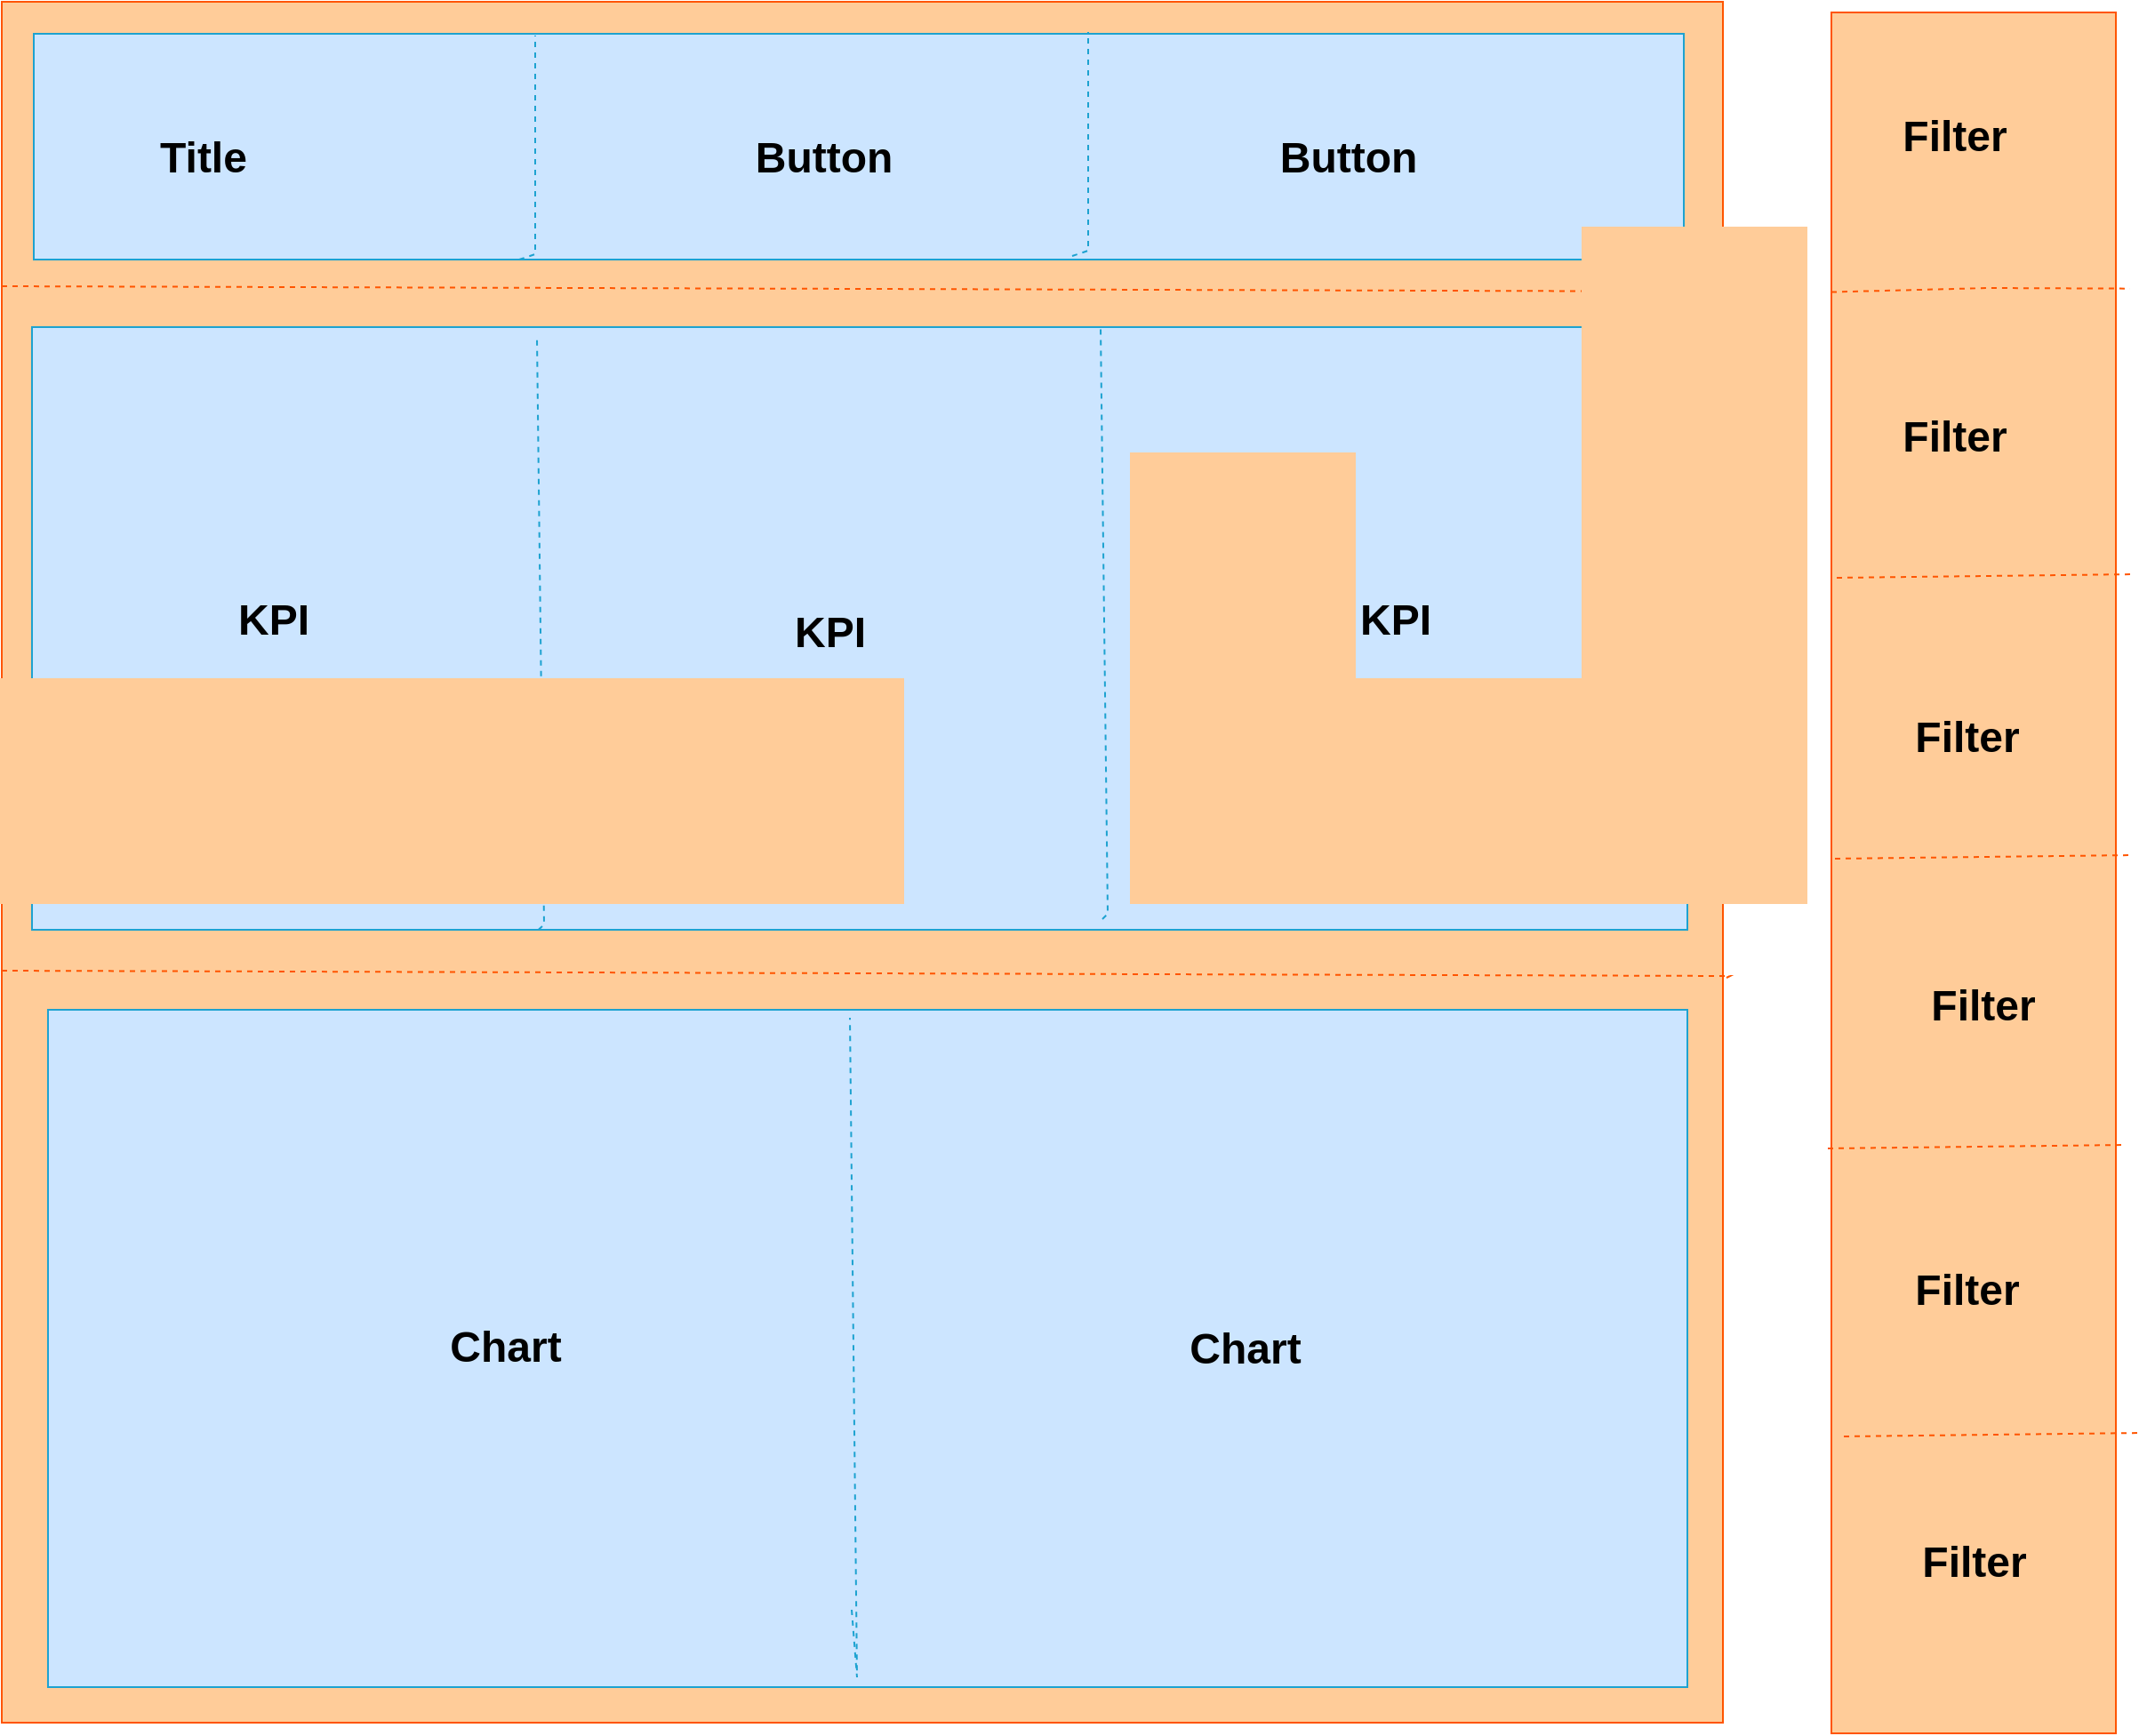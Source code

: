 <mxfile version="28.1.2">
  <diagram name="Page-1" id="457ypzttXWda-eYi_R_y">
    <mxGraphModel dx="932" dy="1695" grid="0" gridSize="10" guides="1" tooltips="1" connect="1" arrows="1" fold="1" page="1" pageScale="1" pageWidth="850" pageHeight="1100" math="0" shadow="0">
      <root>
        <mxCell id="0" />
        <mxCell id="1" parent="0" />
        <mxCell id="zbEnyVfBedPuxn5ER8I3-1" value="" style="whiteSpace=wrap;html=1;aspect=fixed;strokeColor=#FF5500;fillColor=#FFCC99;" parent="1" vertex="1">
          <mxGeometry x="141" y="-229" width="968" height="968" as="geometry" />
        </mxCell>
        <mxCell id="zbEnyVfBedPuxn5ER8I3-5" value="" style="endArrow=none;dashed=1;html=1;rounded=0;strokeColor=#FF5500;" parent="1" target="zbEnyVfBedPuxn5ER8I3-1" edge="1">
          <mxGeometry width="50" height="50" relative="1" as="geometry">
            <mxPoint x="141" y="-69" as="sourcePoint" />
            <mxPoint x="191" y="-119" as="targetPoint" />
            <Array as="points">
              <mxPoint x="1113" y="-66" />
            </Array>
          </mxGeometry>
        </mxCell>
        <mxCell id="zbEnyVfBedPuxn5ER8I3-6" value="" style="endArrow=none;dashed=1;html=1;rounded=0;strokeColor=#FF5500;" parent="1" edge="1">
          <mxGeometry width="50" height="50" relative="1" as="geometry">
            <mxPoint x="141" y="316" as="sourcePoint" />
            <mxPoint x="1111" y="320" as="targetPoint" />
            <Array as="points">
              <mxPoint x="1113" y="319" />
            </Array>
          </mxGeometry>
        </mxCell>
        <mxCell id="zbEnyVfBedPuxn5ER8I3-7" value="" style="verticalLabelPosition=bottom;verticalAlign=top;html=1;shape=mxgraph.basic.rect;fillColor2=none;strokeWidth=1;size=20;indent=5;strokeColor=#1DA2D0;fillColor=#CCE5FF;" parent="1" vertex="1">
          <mxGeometry x="159" y="-211" width="928" height="127" as="geometry" />
        </mxCell>
        <mxCell id="zbEnyVfBedPuxn5ER8I3-9" value="" style="endArrow=none;dashed=1;html=1;rounded=0;strokeColor=#1DA2D0;" parent="1" source="zbEnyVfBedPuxn5ER8I3-7" edge="1">
          <mxGeometry width="50" height="50" relative="1" as="geometry">
            <mxPoint x="391" y="-160" as="sourcePoint" />
            <mxPoint x="441" y="-210" as="targetPoint" />
            <Array as="points">
              <mxPoint x="441" y="-87" />
            </Array>
          </mxGeometry>
        </mxCell>
        <mxCell id="zbEnyVfBedPuxn5ER8I3-10" value="" style="endArrow=none;dashed=1;html=1;rounded=0;strokeColor=#1DA2D0;" parent="1" edge="1">
          <mxGeometry width="50" height="50" relative="1" as="geometry">
            <mxPoint x="743" y="-86" as="sourcePoint" />
            <mxPoint x="752" y="-212" as="targetPoint" />
            <Array as="points">
              <mxPoint x="752" y="-89" />
            </Array>
          </mxGeometry>
        </mxCell>
        <mxCell id="zbEnyVfBedPuxn5ER8I3-11" value="Title" style="text;strokeColor=none;fillColor=none;html=1;fontSize=24;fontStyle=1;verticalAlign=middle;align=center;" parent="1" vertex="1">
          <mxGeometry x="204" y="-161" width="100" height="40" as="geometry" />
        </mxCell>
        <mxCell id="zbEnyVfBedPuxn5ER8I3-12" value="Button" style="text;strokeColor=none;fillColor=none;html=1;fontSize=24;fontStyle=1;verticalAlign=middle;align=center;" parent="1" vertex="1">
          <mxGeometry x="553" y="-161" width="100" height="40" as="geometry" />
        </mxCell>
        <mxCell id="zbEnyVfBedPuxn5ER8I3-13" value="Button" style="text;strokeColor=none;fillColor=none;html=1;fontSize=24;fontStyle=1;verticalAlign=middle;align=center;" parent="1" vertex="1">
          <mxGeometry x="848" y="-161" width="100" height="40" as="geometry" />
        </mxCell>
        <mxCell id="zbEnyVfBedPuxn5ER8I3-14" value="" style="rounded=0;whiteSpace=wrap;html=1;strokeColor=#1DA2D0;fillColor=#CCE5FF;" parent="1" vertex="1">
          <mxGeometry x="158" y="-46" width="931" height="339" as="geometry" />
        </mxCell>
        <mxCell id="zbEnyVfBedPuxn5ER8I3-15" value="" style="endArrow=none;dashed=1;html=1;rounded=0;strokeColor=#1DA2D0;" parent="1" source="zbEnyVfBedPuxn5ER8I3-14" edge="1">
          <mxGeometry width="50" height="50" relative="1" as="geometry">
            <mxPoint x="433" y="86" as="sourcePoint" />
            <mxPoint x="442" y="-40" as="targetPoint" />
            <Array as="points">
              <mxPoint x="446" y="290" />
            </Array>
          </mxGeometry>
        </mxCell>
        <mxCell id="zbEnyVfBedPuxn5ER8I3-17" value="" style="endArrow=none;dashed=1;html=1;rounded=0;strokeColor=#1DA2D0;" parent="1" edge="1">
          <mxGeometry width="50" height="50" relative="1" as="geometry">
            <mxPoint x="760" y="287" as="sourcePoint" />
            <mxPoint x="759" y="-46" as="targetPoint" />
            <Array as="points">
              <mxPoint x="763" y="284" />
            </Array>
          </mxGeometry>
        </mxCell>
        <mxCell id="zbEnyVfBedPuxn5ER8I3-18" value="&lt;b&gt;&lt;font style=&quot;font-size: 24px;&quot;&gt;KPI&lt;/font&gt;&lt;/b&gt;" style="text;html=1;align=center;verticalAlign=middle;whiteSpace=wrap;rounded=0;" parent="1" vertex="1">
          <mxGeometry x="224" y="70" width="140" height="97" as="geometry" />
        </mxCell>
        <mxCell id="zbEnyVfBedPuxn5ER8I3-19" value="&lt;b&gt;&lt;font style=&quot;font-size: 24px;&quot;&gt;KPI&lt;/font&gt;&lt;/b&gt;" style="text;html=1;align=center;verticalAlign=middle;whiteSpace=wrap;rounded=0;" parent="1" vertex="1">
          <mxGeometry x="537" y="77" width="140" height="97" as="geometry" />
        </mxCell>
        <mxCell id="zbEnyVfBedPuxn5ER8I3-20" value="&lt;b&gt;&lt;font style=&quot;font-size: 24px;&quot;&gt;KPI&lt;/font&gt;&lt;/b&gt;" style="text;html=1;align=center;verticalAlign=middle;whiteSpace=wrap;rounded=0;" parent="1" vertex="1">
          <mxGeometry x="855" y="70" width="140" height="97" as="geometry" />
        </mxCell>
        <mxCell id="zbEnyVfBedPuxn5ER8I3-23" value="" style="rounded=0;whiteSpace=wrap;html=1;strokeColor=#1DA2D0;fillColor=#CCE5FF;" parent="1" vertex="1">
          <mxGeometry x="167" y="338" width="922" height="381" as="geometry" />
        </mxCell>
        <mxCell id="zbEnyVfBedPuxn5ER8I3-24" value="" style="endArrow=none;dashed=1;html=1;rounded=0;strokeColor=#1DA2D0;" parent="1" edge="1">
          <mxGeometry width="50" height="50" relative="1" as="geometry">
            <mxPoint x="619" y="675.5" as="sourcePoint" />
            <mxPoint x="618" y="342.5" as="targetPoint" />
            <Array as="points">
              <mxPoint x="622" y="713.5" />
            </Array>
          </mxGeometry>
        </mxCell>
        <mxCell id="zbEnyVfBedPuxn5ER8I3-26" value="&lt;font style=&quot;font-size: 24px;&quot;&gt;Chart&lt;/font&gt;" style="text;strokeColor=none;fillColor=none;html=1;fontSize=24;fontStyle=1;verticalAlign=middle;align=center;" parent="1" vertex="1">
          <mxGeometry x="364" y="497" width="119" height="62" as="geometry" />
        </mxCell>
        <mxCell id="zbEnyVfBedPuxn5ER8I3-27" value="&lt;font style=&quot;font-size: 24px;&quot;&gt;Chart&lt;/font&gt;" style="text;strokeColor=none;fillColor=none;html=1;fontSize=24;fontStyle=1;verticalAlign=middle;align=center;" parent="1" vertex="1">
          <mxGeometry x="780" y="497.5" width="119" height="62" as="geometry" />
        </mxCell>
        <mxCell id="zbEnyVfBedPuxn5ER8I3-28" value="" style="rounded=0;whiteSpace=wrap;html=1;strokeColor=#FF5500;fillColor=#FFCC99;" parent="1" vertex="1">
          <mxGeometry x="1170" y="-223" width="160" height="968" as="geometry" />
        </mxCell>
        <mxCell id="zbEnyVfBedPuxn5ER8I3-31" value="" style="endArrow=none;dashed=1;html=1;rounded=0;exitX=-0.008;exitY=0.148;exitDx=0;exitDy=0;exitPerimeter=0;entryX=1.042;entryY=0.146;entryDx=0;entryDy=0;entryPerimeter=0;strokeColor=#FF5500;" parent="1" edge="1">
          <mxGeometry width="50" height="50" relative="1" as="geometry">
            <mxPoint x="1170.0" y="-65.736" as="sourcePoint" />
            <mxPoint x="1338.0" y="-67.672" as="targetPoint" />
            <Array as="points">
              <mxPoint x="1258.28" y="-68" />
            </Array>
          </mxGeometry>
        </mxCell>
        <mxCell id="zbEnyVfBedPuxn5ER8I3-32" value="" style="endArrow=none;dashed=1;html=1;rounded=0;exitX=-0.008;exitY=0.148;exitDx=0;exitDy=0;exitPerimeter=0;entryX=1.042;entryY=0.146;entryDx=0;entryDy=0;entryPerimeter=0;strokeColor=#FF5500;" parent="1" edge="1">
          <mxGeometry width="50" height="50" relative="1" as="geometry">
            <mxPoint x="1173" y="95" as="sourcePoint" />
            <mxPoint x="1341" y="93" as="targetPoint" />
          </mxGeometry>
        </mxCell>
        <mxCell id="zbEnyVfBedPuxn5ER8I3-33" value="" style="endArrow=none;dashed=1;html=1;rounded=0;exitX=-0.008;exitY=0.148;exitDx=0;exitDy=0;exitPerimeter=0;entryX=1.042;entryY=0.146;entryDx=0;entryDy=0;entryPerimeter=0;strokeColor=#FF5500;" parent="1" edge="1">
          <mxGeometry width="50" height="50" relative="1" as="geometry">
            <mxPoint x="1172" y="253" as="sourcePoint" />
            <mxPoint x="1340" y="251" as="targetPoint" />
          </mxGeometry>
        </mxCell>
        <mxCell id="zbEnyVfBedPuxn5ER8I3-34" value="" style="endArrow=none;dashed=1;html=1;rounded=0;exitX=-0.008;exitY=0.148;exitDx=0;exitDy=0;exitPerimeter=0;entryX=1.042;entryY=0.146;entryDx=0;entryDy=0;entryPerimeter=0;strokeColor=#FF5500;" parent="1" edge="1">
          <mxGeometry width="50" height="50" relative="1" as="geometry">
            <mxPoint x="1168" y="416" as="sourcePoint" />
            <mxPoint x="1336" y="414" as="targetPoint" />
          </mxGeometry>
        </mxCell>
        <mxCell id="zbEnyVfBedPuxn5ER8I3-35" value="" style="endArrow=none;dashed=1;html=1;rounded=0;exitX=-0.008;exitY=0.148;exitDx=0;exitDy=0;exitPerimeter=0;entryX=1.042;entryY=0.146;entryDx=0;entryDy=0;entryPerimeter=0;strokeColor=#FF5500;" parent="1" edge="1">
          <mxGeometry width="50" height="50" relative="1" as="geometry">
            <mxPoint x="1177" y="578" as="sourcePoint" />
            <mxPoint x="1345" y="576" as="targetPoint" />
          </mxGeometry>
        </mxCell>
        <mxCell id="zbEnyVfBedPuxn5ER8I3-36" value="Filter" style="text;strokeColor=none;fillColor=none;html=1;fontSize=24;fontStyle=1;verticalAlign=middle;align=center;" parent="1" vertex="1">
          <mxGeometry x="1189" y="-173" width="100" height="40" as="geometry" />
        </mxCell>
        <mxCell id="zbEnyVfBedPuxn5ER8I3-37" value="Filter" style="text;strokeColor=none;fillColor=none;html=1;fontSize=24;fontStyle=1;verticalAlign=middle;align=center;" parent="1" vertex="1">
          <mxGeometry x="1189" y="-4" width="100" height="40" as="geometry" />
        </mxCell>
        <mxCell id="zbEnyVfBedPuxn5ER8I3-38" value="Filter" style="text;strokeColor=none;fillColor=none;html=1;fontSize=24;fontStyle=1;verticalAlign=middle;align=center;" parent="1" vertex="1">
          <mxGeometry x="1196" y="165" width="100" height="40" as="geometry" />
        </mxCell>
        <mxCell id="zbEnyVfBedPuxn5ER8I3-39" value="Filter" style="text;strokeColor=none;fillColor=none;html=1;fontSize=24;fontStyle=1;verticalAlign=middle;align=center;" parent="1" vertex="1">
          <mxGeometry x="1205" y="316" width="100" height="40" as="geometry" />
        </mxCell>
        <mxCell id="zbEnyVfBedPuxn5ER8I3-40" value="Filter" style="text;strokeColor=none;fillColor=none;html=1;fontSize=24;fontStyle=1;verticalAlign=middle;align=center;" parent="1" vertex="1">
          <mxGeometry x="1196" y="476" width="100" height="40" as="geometry" />
        </mxCell>
        <mxCell id="zbEnyVfBedPuxn5ER8I3-41" value="Filter" style="text;strokeColor=none;fillColor=none;html=1;fontSize=24;fontStyle=1;verticalAlign=middle;align=center;" parent="1" vertex="1">
          <mxGeometry x="1200" y="622" width="100" height="53" as="geometry" />
        </mxCell>
      </root>
    </mxGraphModel>
  </diagram>
</mxfile>
